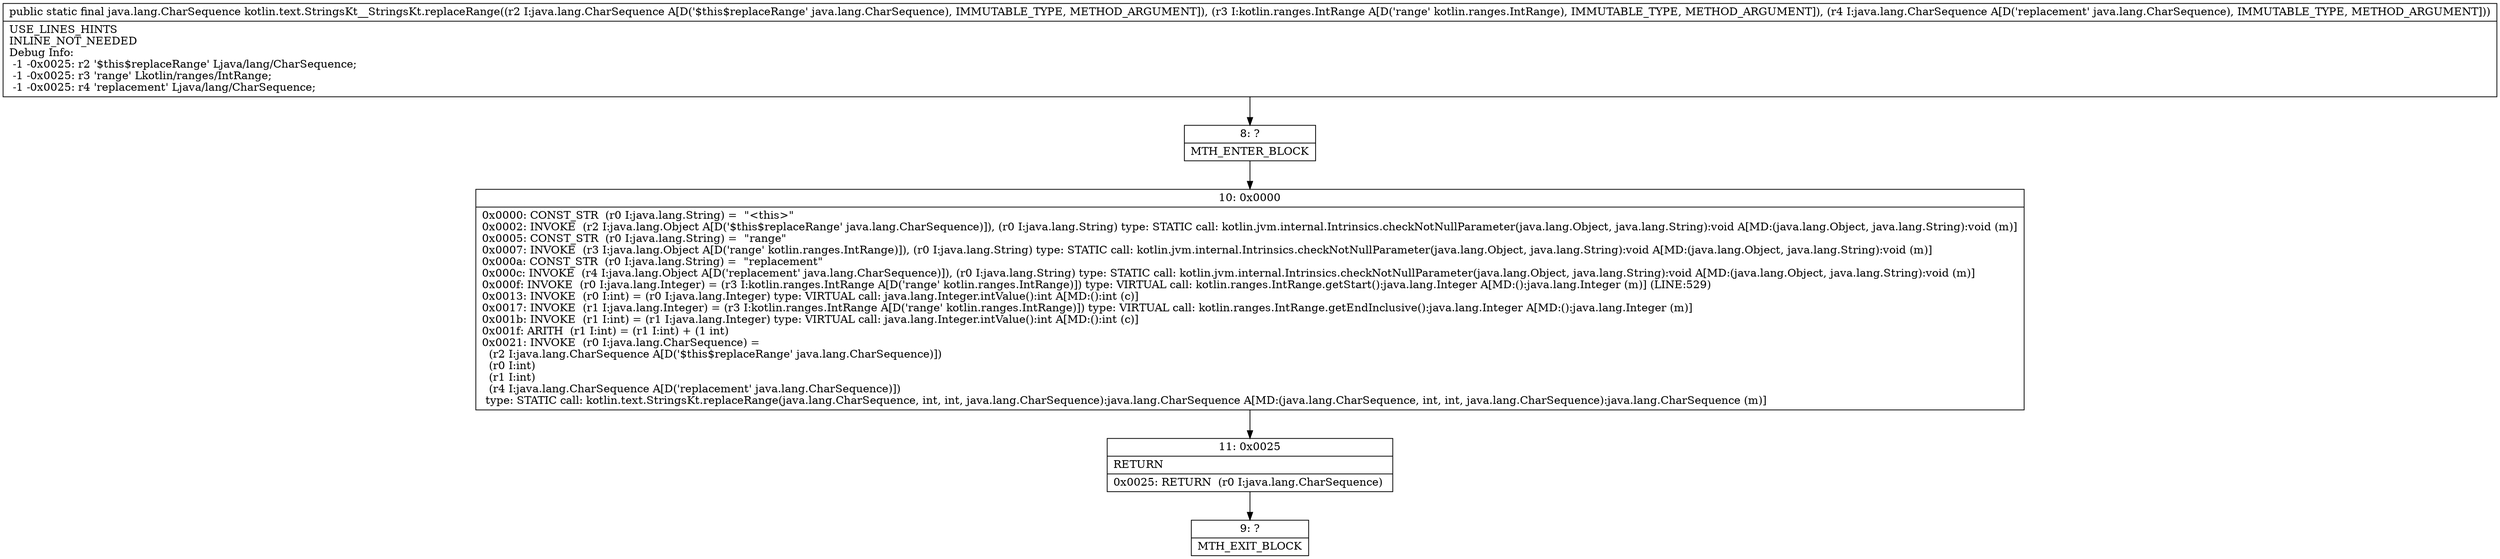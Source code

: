 digraph "CFG forkotlin.text.StringsKt__StringsKt.replaceRange(Ljava\/lang\/CharSequence;Lkotlin\/ranges\/IntRange;Ljava\/lang\/CharSequence;)Ljava\/lang\/CharSequence;" {
Node_8 [shape=record,label="{8\:\ ?|MTH_ENTER_BLOCK\l}"];
Node_10 [shape=record,label="{10\:\ 0x0000|0x0000: CONST_STR  (r0 I:java.lang.String) =  \"\<this\>\" \l0x0002: INVOKE  (r2 I:java.lang.Object A[D('$this$replaceRange' java.lang.CharSequence)]), (r0 I:java.lang.String) type: STATIC call: kotlin.jvm.internal.Intrinsics.checkNotNullParameter(java.lang.Object, java.lang.String):void A[MD:(java.lang.Object, java.lang.String):void (m)]\l0x0005: CONST_STR  (r0 I:java.lang.String) =  \"range\" \l0x0007: INVOKE  (r3 I:java.lang.Object A[D('range' kotlin.ranges.IntRange)]), (r0 I:java.lang.String) type: STATIC call: kotlin.jvm.internal.Intrinsics.checkNotNullParameter(java.lang.Object, java.lang.String):void A[MD:(java.lang.Object, java.lang.String):void (m)]\l0x000a: CONST_STR  (r0 I:java.lang.String) =  \"replacement\" \l0x000c: INVOKE  (r4 I:java.lang.Object A[D('replacement' java.lang.CharSequence)]), (r0 I:java.lang.String) type: STATIC call: kotlin.jvm.internal.Intrinsics.checkNotNullParameter(java.lang.Object, java.lang.String):void A[MD:(java.lang.Object, java.lang.String):void (m)]\l0x000f: INVOKE  (r0 I:java.lang.Integer) = (r3 I:kotlin.ranges.IntRange A[D('range' kotlin.ranges.IntRange)]) type: VIRTUAL call: kotlin.ranges.IntRange.getStart():java.lang.Integer A[MD:():java.lang.Integer (m)] (LINE:529)\l0x0013: INVOKE  (r0 I:int) = (r0 I:java.lang.Integer) type: VIRTUAL call: java.lang.Integer.intValue():int A[MD:():int (c)]\l0x0017: INVOKE  (r1 I:java.lang.Integer) = (r3 I:kotlin.ranges.IntRange A[D('range' kotlin.ranges.IntRange)]) type: VIRTUAL call: kotlin.ranges.IntRange.getEndInclusive():java.lang.Integer A[MD:():java.lang.Integer (m)]\l0x001b: INVOKE  (r1 I:int) = (r1 I:java.lang.Integer) type: VIRTUAL call: java.lang.Integer.intValue():int A[MD:():int (c)]\l0x001f: ARITH  (r1 I:int) = (r1 I:int) + (1 int) \l0x0021: INVOKE  (r0 I:java.lang.CharSequence) = \l  (r2 I:java.lang.CharSequence A[D('$this$replaceRange' java.lang.CharSequence)])\l  (r0 I:int)\l  (r1 I:int)\l  (r4 I:java.lang.CharSequence A[D('replacement' java.lang.CharSequence)])\l type: STATIC call: kotlin.text.StringsKt.replaceRange(java.lang.CharSequence, int, int, java.lang.CharSequence):java.lang.CharSequence A[MD:(java.lang.CharSequence, int, int, java.lang.CharSequence):java.lang.CharSequence (m)]\l}"];
Node_11 [shape=record,label="{11\:\ 0x0025|RETURN\l|0x0025: RETURN  (r0 I:java.lang.CharSequence) \l}"];
Node_9 [shape=record,label="{9\:\ ?|MTH_EXIT_BLOCK\l}"];
MethodNode[shape=record,label="{public static final java.lang.CharSequence kotlin.text.StringsKt__StringsKt.replaceRange((r2 I:java.lang.CharSequence A[D('$this$replaceRange' java.lang.CharSequence), IMMUTABLE_TYPE, METHOD_ARGUMENT]), (r3 I:kotlin.ranges.IntRange A[D('range' kotlin.ranges.IntRange), IMMUTABLE_TYPE, METHOD_ARGUMENT]), (r4 I:java.lang.CharSequence A[D('replacement' java.lang.CharSequence), IMMUTABLE_TYPE, METHOD_ARGUMENT]))  | USE_LINES_HINTS\lINLINE_NOT_NEEDED\lDebug Info:\l  \-1 \-0x0025: r2 '$this$replaceRange' Ljava\/lang\/CharSequence;\l  \-1 \-0x0025: r3 'range' Lkotlin\/ranges\/IntRange;\l  \-1 \-0x0025: r4 'replacement' Ljava\/lang\/CharSequence;\l}"];
MethodNode -> Node_8;Node_8 -> Node_10;
Node_10 -> Node_11;
Node_11 -> Node_9;
}

